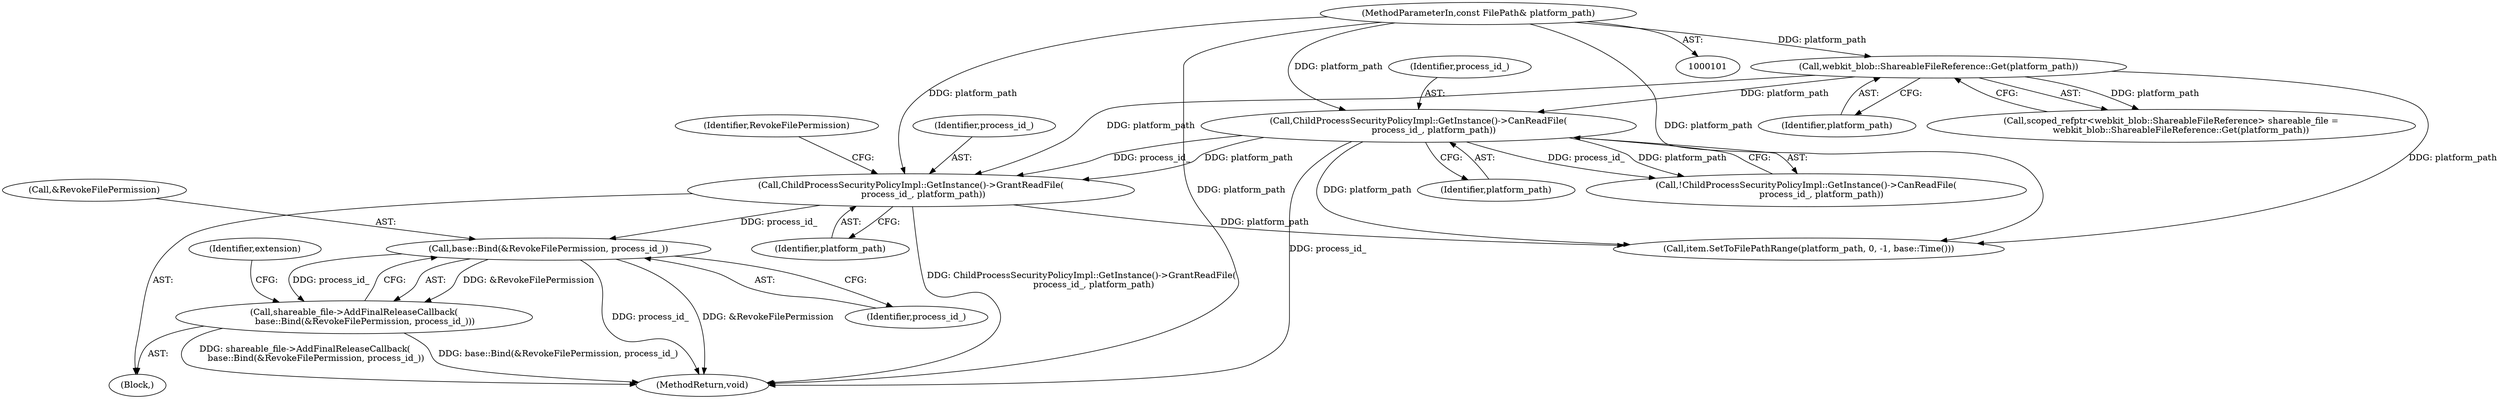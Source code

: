 digraph "1_Chrome_d123966ec156cd2f92fdada36be39694641b479e_0@del" {
"1000137" [label="(Call,base::Bind(&RevokeFilePermission, process_id_))"];
"1000133" [label="(Call,ChildProcessSecurityPolicyImpl::GetInstance()->GrantReadFile(\n         process_id_, platform_path))"];
"1000129" [label="(Call,ChildProcessSecurityPolicyImpl::GetInstance()->CanReadFile(\n           process_id_, platform_path))"];
"1000123" [label="(Call,webkit_blob::ShareableFileReference::Get(platform_path))"];
"1000104" [label="(MethodParameterIn,const FilePath& platform_path)"];
"1000136" [label="(Call,shareable_file->AddFinalReleaseCallback(\n        base::Bind(&RevokeFilePermission, process_id_)))"];
"1000104" [label="(MethodParameterIn,const FilePath& platform_path)"];
"1000139" [label="(Identifier,RevokeFilePermission)"];
"1000124" [label="(Identifier,platform_path)"];
"1000129" [label="(Call,ChildProcessSecurityPolicyImpl::GetInstance()->CanReadFile(\n           process_id_, platform_path))"];
"1000143" [label="(Identifier,extension)"];
"1000136" [label="(Call,shareable_file->AddFinalReleaseCallback(\n        base::Bind(&RevokeFilePermission, process_id_)))"];
"1000135" [label="(Identifier,platform_path)"];
"1000133" [label="(Call,ChildProcessSecurityPolicyImpl::GetInstance()->GrantReadFile(\n         process_id_, platform_path))"];
"1000167" [label="(MethodReturn,void)"];
"1000137" [label="(Call,base::Bind(&RevokeFilePermission, process_id_))"];
"1000117" [label="(Call,scoped_refptr<webkit_blob::ShareableFileReference> shareable_file =\n       webkit_blob::ShareableFileReference::Get(platform_path))"];
"1000132" [label="(Block,)"];
"1000140" [label="(Identifier,process_id_)"];
"1000134" [label="(Identifier,process_id_)"];
"1000138" [label="(Call,&RevokeFilePermission)"];
"1000131" [label="(Identifier,platform_path)"];
"1000147" [label="(Call,item.SetToFilePathRange(platform_path, 0, -1, base::Time()))"];
"1000123" [label="(Call,webkit_blob::ShareableFileReference::Get(platform_path))"];
"1000128" [label="(Call,!ChildProcessSecurityPolicyImpl::GetInstance()->CanReadFile(\n           process_id_, platform_path))"];
"1000130" [label="(Identifier,process_id_)"];
"1000137" -> "1000136"  [label="AST: "];
"1000137" -> "1000140"  [label="CFG: "];
"1000138" -> "1000137"  [label="AST: "];
"1000140" -> "1000137"  [label="AST: "];
"1000136" -> "1000137"  [label="CFG: "];
"1000137" -> "1000167"  [label="DDG: process_id_"];
"1000137" -> "1000167"  [label="DDG: &RevokeFilePermission"];
"1000137" -> "1000136"  [label="DDG: &RevokeFilePermission"];
"1000137" -> "1000136"  [label="DDG: process_id_"];
"1000133" -> "1000137"  [label="DDG: process_id_"];
"1000133" -> "1000132"  [label="AST: "];
"1000133" -> "1000135"  [label="CFG: "];
"1000134" -> "1000133"  [label="AST: "];
"1000135" -> "1000133"  [label="AST: "];
"1000139" -> "1000133"  [label="CFG: "];
"1000133" -> "1000167"  [label="DDG: ChildProcessSecurityPolicyImpl::GetInstance()->GrantReadFile(\n         process_id_, platform_path)"];
"1000129" -> "1000133"  [label="DDG: process_id_"];
"1000129" -> "1000133"  [label="DDG: platform_path"];
"1000123" -> "1000133"  [label="DDG: platform_path"];
"1000104" -> "1000133"  [label="DDG: platform_path"];
"1000133" -> "1000147"  [label="DDG: platform_path"];
"1000129" -> "1000128"  [label="AST: "];
"1000129" -> "1000131"  [label="CFG: "];
"1000130" -> "1000129"  [label="AST: "];
"1000131" -> "1000129"  [label="AST: "];
"1000128" -> "1000129"  [label="CFG: "];
"1000129" -> "1000167"  [label="DDG: process_id_"];
"1000129" -> "1000128"  [label="DDG: process_id_"];
"1000129" -> "1000128"  [label="DDG: platform_path"];
"1000123" -> "1000129"  [label="DDG: platform_path"];
"1000104" -> "1000129"  [label="DDG: platform_path"];
"1000129" -> "1000147"  [label="DDG: platform_path"];
"1000123" -> "1000117"  [label="AST: "];
"1000123" -> "1000124"  [label="CFG: "];
"1000124" -> "1000123"  [label="AST: "];
"1000117" -> "1000123"  [label="CFG: "];
"1000123" -> "1000117"  [label="DDG: platform_path"];
"1000104" -> "1000123"  [label="DDG: platform_path"];
"1000123" -> "1000147"  [label="DDG: platform_path"];
"1000104" -> "1000101"  [label="AST: "];
"1000104" -> "1000167"  [label="DDG: platform_path"];
"1000104" -> "1000147"  [label="DDG: platform_path"];
"1000136" -> "1000132"  [label="AST: "];
"1000143" -> "1000136"  [label="CFG: "];
"1000136" -> "1000167"  [label="DDG: shareable_file->AddFinalReleaseCallback(\n        base::Bind(&RevokeFilePermission, process_id_))"];
"1000136" -> "1000167"  [label="DDG: base::Bind(&RevokeFilePermission, process_id_)"];
}
